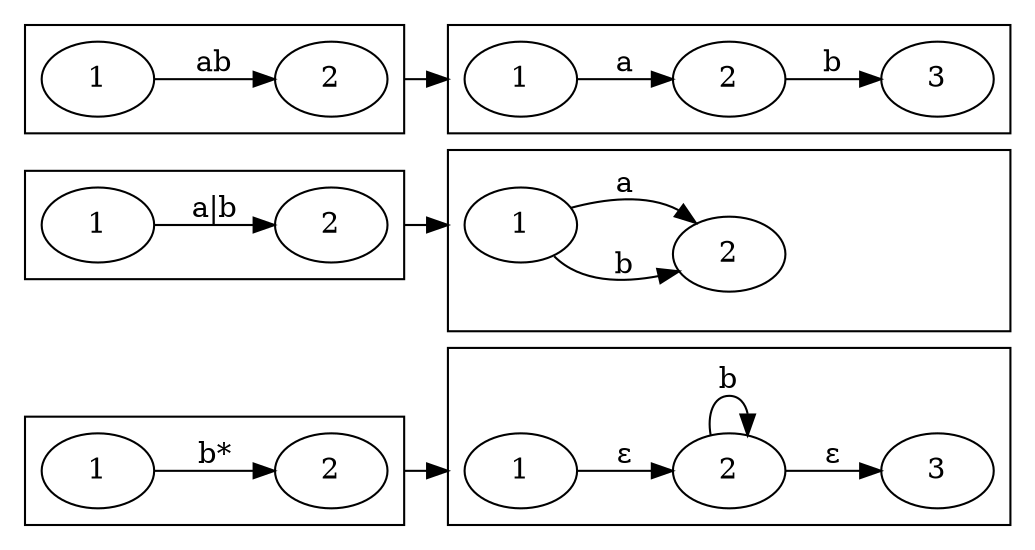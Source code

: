 digraph G {
    rankdir = "LR";
    compound=true;
    node [type=circle];

    subgraph cluster3 {
        cluster3_one [label="1"];
        cluster3_two [label="2"];
        cluster3_three [label="3"];
        cluster3_one -> cluster3_two [label="ε"];
        cluster3_two -> cluster3_three [label="ε"];
        cluster3_two -> cluster3_two [label="b"];
    }

    subgraph cluster2 {
        cluster2_one [label="1"];
        cluster2_two [label="2"];
        cluster2_three [style=invis label="3"]
        cluster2_one:se -> cluster2_two [label="b"];
        cluster2_one -> cluster2_two:nw [label="a"];
        cluster2_two -> cluster2_three [style=invis];
    }

    subgraph cluster1 {
        cluster1_one [label="1"];
        cluster1_two [label="2"];
        cluster1_three [label="3"];
        cluster1_one -> cluster1_two [label="a"];
        cluster1_two -> cluster1_three [label="b"];
    }


    subgraph "cluster1_1" {
        "cluster1_1_one" [label="1"];
        "cluster1_1_two" [label="2"];
        "cluster1_1_one" -> "cluster1_1_two" [label="ab"];
    }


    subgraph "cluster2_2" {
        "cluster2_2_one" [label="1"];
        "cluster2_2_two" [label="2"];
        "cluster2_2_one" -> "cluster2_2_two" [label="a|b"];
    }

    subgraph "cluster3_3" {
        "cluster3_3_one" [label="1"];
        "cluster3_3_two" [label="2"];
        "cluster3_3_one" -> "cluster3_3_two" [label="b*"];
    }

    "cluster1_1_two" -> "cluster1_one" [ltail="cluster1_1" lhead="cluster1"];

    cluster2_2_two -> cluster2_one [ltail=cluster2_2 lhead=cluster2];

    cluster3_3_two -> cluster3_one [ltail=cluster3_3 lhead=cluster3];
}